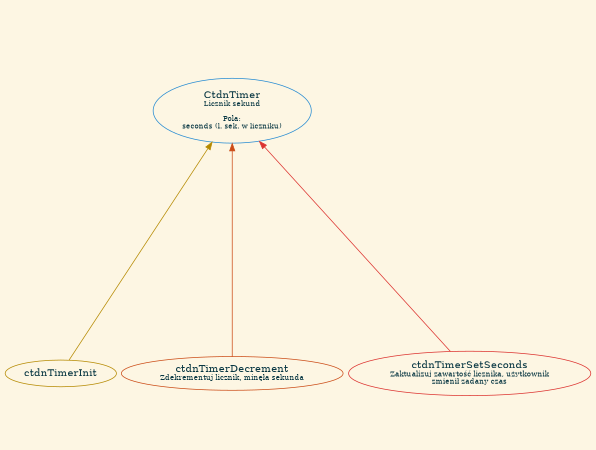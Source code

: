 digraph {
    ratio="fill";
    size="4,3!";
    graph [pad="0.1", nodesep="0.1", bgcolor="#fdf6e3"]
    node [color="#002b36", fontcolor="#073642"]
    edge [fontsize="10"]
    
    {
        rank="source";
        CtdnTimer [label=<CtdnTimer<BR /><FONT POINT-SIZE="10">Licznik sekund<BR /><BR />Pola:<BR />seconds (l. sek. w liczniku)</FONT>> color="#268bd2"]
    }

    
    {
        ctdnTimerInit [color="#b58900"]
        ctdnTimerDecrement [label=<ctdnTimerDecrement<BR /><FONT POINT-SIZE="10">Zdekrementuj licznik, minęła sekunda</FONT>>, color="#cb4b16"]
        ctdnTimerSetSeconds [label=<ctdnTimerSetSeconds<BR /><FONT POINT-SIZE="10">Zaktualizuj zawartość licznika, użytkownik<BR />zmienił zadany czas</FONT>>, color="#dc322f"]
    }
    
    ctdnTimerInit -> CtdnTimer [color="#b58900"]
    ctdnTimerDecrement -> CtdnTimer [color="#cb4b16"]
    ctdnTimerSetSeconds -> CtdnTimer [color="#dc322f"]
    
}
 
